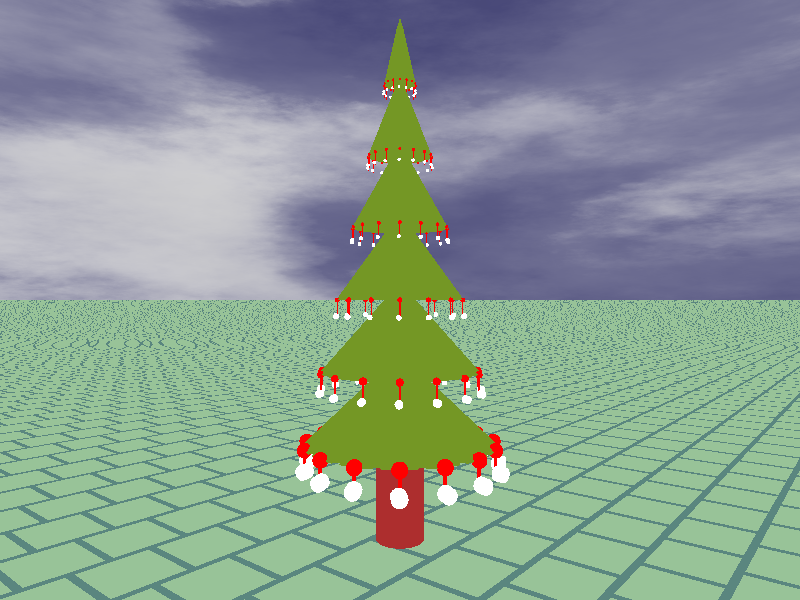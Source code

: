 #include "shapes.inc"
#include "colors.inc"
#include "textures.inc"
#include "woods.inc"
#include "glass.inc"
#include "metals.inc"
#include "functions.inc"
#include "stones1.inc"
#include "skies.inc"

#declare Pi = 3.141592653589793384626;

#declare axe=0;
#declare lumpoint=10;
#declare Start=0;
#declare End=2*Pi;
#declare My_Clock=Start+(End-Start)*clock;
#declare sca=25;  

camera{   
    location <0.1*sca,1*sca,9>
    look_at <0,0,9>
    sky <0,0,1>
    right <-image_width/image_height,0,0>
}
    
light_source { <-17,0,0> color Magenta }
light_source { <0,0,0> color White }
light_source { <0,0,0> color rgb <0.75,0.5,0.59>spotlight radius 2 falloff 10 tightness 10 point_at <10,0,0>}
light_source { <0,10,0> color rgb <0.5,0.5,0.49>}
light_source { <10,10,10> color rgb <0.825,0.5,0.9>}                                                         
light_source { <0,0,0> color Red }
light_source { <0,0,0> color Green }
light_source { <10,10,10> color rgb <0.5,0.25,0.49>} 

#declare use_phot=0;
#declare use_area=0;

background {White}

global_settings{
    max_trace_level 60
    ambient_light 1.00
    assumed_gamma 2.0
    #if (use_phot)
        spacing .025
        autostop 0
    }
    #end
}

#declare ciel=1;
#if (ciel)
    sky_sphere {S_Cloud5 rotate <90,0.051, 1>}
#end  

//sol
plane{
    -z 150
    material{  
        texture{
            pigment{ 
                brick color  GreenCopper,
                color PaleGreen mortar 5 brick_size 50                       
            } 
            finish{
                phong 0.8
                ambient 0.85
                diffuse 0.
                reflection 0.2                  
            }
        } 
        interior{ 
            ior 1.333 
            fade_distance 1
            fade_power 1
            fade_color <0,0.0,0>
            caustics 2.5
        }
    }
    rotate <0,0,45>
}  

///////// SAPIN

#declare hauteurTronc = 3; 
#declare rayonTronc = 3;
#declare rTronc = 1;
#declare nbEtageBranches=6;
#declare rayonCone=4;
#declare i=0; 
#declare nbBoulesSapin=15; 
#declare nbCylindreSapin=15;
#declare rayonBoulesSapin=0.3;  
#declare rotation = (2*Pi/nbBoulesSapin)+1.05;  //pour placer les boules au milieu des branches
                   
                   
                  
                   
                        
#declare monSapin=object
{
    union{ 
        //TRONC
                                      
        cylinder{ 
            <0,0,-1>
            <0,0,hauteurTronc>
            rTronc 
             pigment {    
               color Brown
            }               
        }
           
         
       
       #while(i<nbEtageBranches) 
                            
            union
            {
                 difference
                 {   
                    //Branches
                    cone
                    { 
                         <0,0,hauteurTronc+(i*3)> (rayonCone*(1-i/nbEtageBranches))
                         <0,0,hauteurTronc+(i+1)*3> ((1-(i+1)/nbEtageBranches))
                    } 
                    union
                    {
                        #declare j=0;
                        #while(j<nbCylindreSapin) 
                              
                            #declare rayonC=rayonCone*(1-i/nbEtageBranches);  
                            #declare rayonC2=(1-(1+i)/nbEtageBranches);                                  
                            #declare theta=2*Pi*j/nbCylindreSapin;                                
                            #declare monZ=hauteurTronc+i*rayonTronc;
                            #declare monZ2=hauteurTronc+(i+1)*rayonTronc; 
                              
                            cylinder  //pour faire les stries des branches
                            {    
                                <rayonC*cos (theta),rayonC*sin(theta),monZ>
                                <rayonC2*cos (theta),rayonC2*sin(theta),monZ2>                                 
                                ((1-(i)/nbEtageBranches))/6
                            }  
                            
                             
                            #declare j=j+1;
                        #end                          
                   } 
                    pigment
                    { 
                        //rgbt <0,0,0,1>
                        color MediumForestGreen
                    }
                 }
                 //Boules sur le sapin avec leur ficelles 
                 #declare k=0;                 
                                                            
                 #while(k<nbBoulesSapin)   
                 
                    #declare rayon=rayonCone*(1-i/nbEtageBranches); 
                    #declare monZ=i*nbEtageBranches;
                    #declare theta2=k*2*Pi/nbBoulesSapin + rotation;
                    
                    union{ 
                        sphere
                        {                           
                            <rayon*cos(theta2),rayon*sin(theta2),hauteurTronc+(monZ/2)>
                            rayonBoulesSapin/(i+1)
                                
                     
                        }
                        cylinder
                        {                                                              
                            <rayon*cos(theta2),rayon*sin(theta2),hauteurTronc+(monZ/2)-0.45-(nbEtageBranches-i)/20>
                            <rayon*cos(theta2),rayon*sin(theta2),hauteurTronc+(monZ/2)>
                             rayonBoulesSapin/(i+1)/4
                             
                        }
                    
                        lathe
                        {
                          linear_spline 
                          4 //nbr_Pt
                          <0.3/(i+1),0>, <0.3/(i+1),0.4/(i+1)>, <0,0.3/(i+1)>, <0,0.1/(i+1)>  
                          rotate<0,0,12*k>     
                          translate<rayon*cos(theta2)+0.09,rayon*sin(theta2)+0.5,hauteurTronc+(monZ/2)-0.45-(nbEtageBranches-i)/20> 
                          pigment {White transmit .5} 
                        }  
                         
                        pigment
                        {
                            rgb <255,0,0> 
                        }
                        finish
                        { phong 0.8 ambient 1 diffuse 0.5 reflection 0.5}   
                           
                           
                         
                    
                    }
                                
                    
                    #declare k=k+1;
                 #end //FIN WHILE BOULES SAPIN
            } 
           
            
            #declare i=i+1;
         #end
          }
}                        

     

                        
object{         
    monSapin
} 
 

//mesGuirlandes(1,rayonTronc) 
#declare tabPt = array[4];  
#macro mesGuirlandes(etage,rayon)   
    #declare P1 = <2*rayon-2,etage*hauteurTronc>;
    #declare P2 = <2*rayon,etage*hauteurTronc>;
    #declare P3 = <rayon-2,etage*hauteurTronc>;
    #declare P4 = <rayon-4,etage*hauteurTronc> ;  
    #declare tabPt[0]=P3 ;
       #declare tabPt[1]=P2 ;
       #declare tabPt[2]=P4;
       #declare tabPt[3]=P1;
    /*
    #declare P1 = <2*rayon,etage*hauteurTronc>;
    #declare P2 = <2*rayon,etage*hauteurTronc>;
    #declare P3 = <rayon,etage*hauteurTronc>;
    #declare P4 = <rayon,etage*hauteurTronc>; */ 
    /* 
    #declare theta=2*Pi/nbBoulesSapin + rotation;
    #declare P1 = <rayon * cos(theta),rayon*sin(theta)>;
    #declare P2 = <rayon * cos(theta)+1,rayon*sin(theta)+1>;
    #declare P3 = <rayon * cos(theta)+5,etage*sin(theta)+1>;
    #declare P4 = <rayon * cos(theta)+5,rayon*sin(theta)>;*/ 
    
    lathe
    {
       bezier_spline
       4,
       P3
       P2         
       P4
       P1 
       
       
       #if(mod(etage,2)=0)
             rotate <80,0,10>
       #else
             rotate <100,0,10>
       #end
            
    
       pigment
       {
        color Cyan
       }
    }
    
    /* cylinder
     {  
        tabPt[0] tabPt[1]
        rayon
         pigment
           {
            color Blue
           }
     }  */
    
#end 

  /*                   
#declare i=1;    
#while(i<nbEtageBranches)      
 mesGuirlandes(i,rayonCone)   
 

 #declare i=i+1;             
#end    */             
